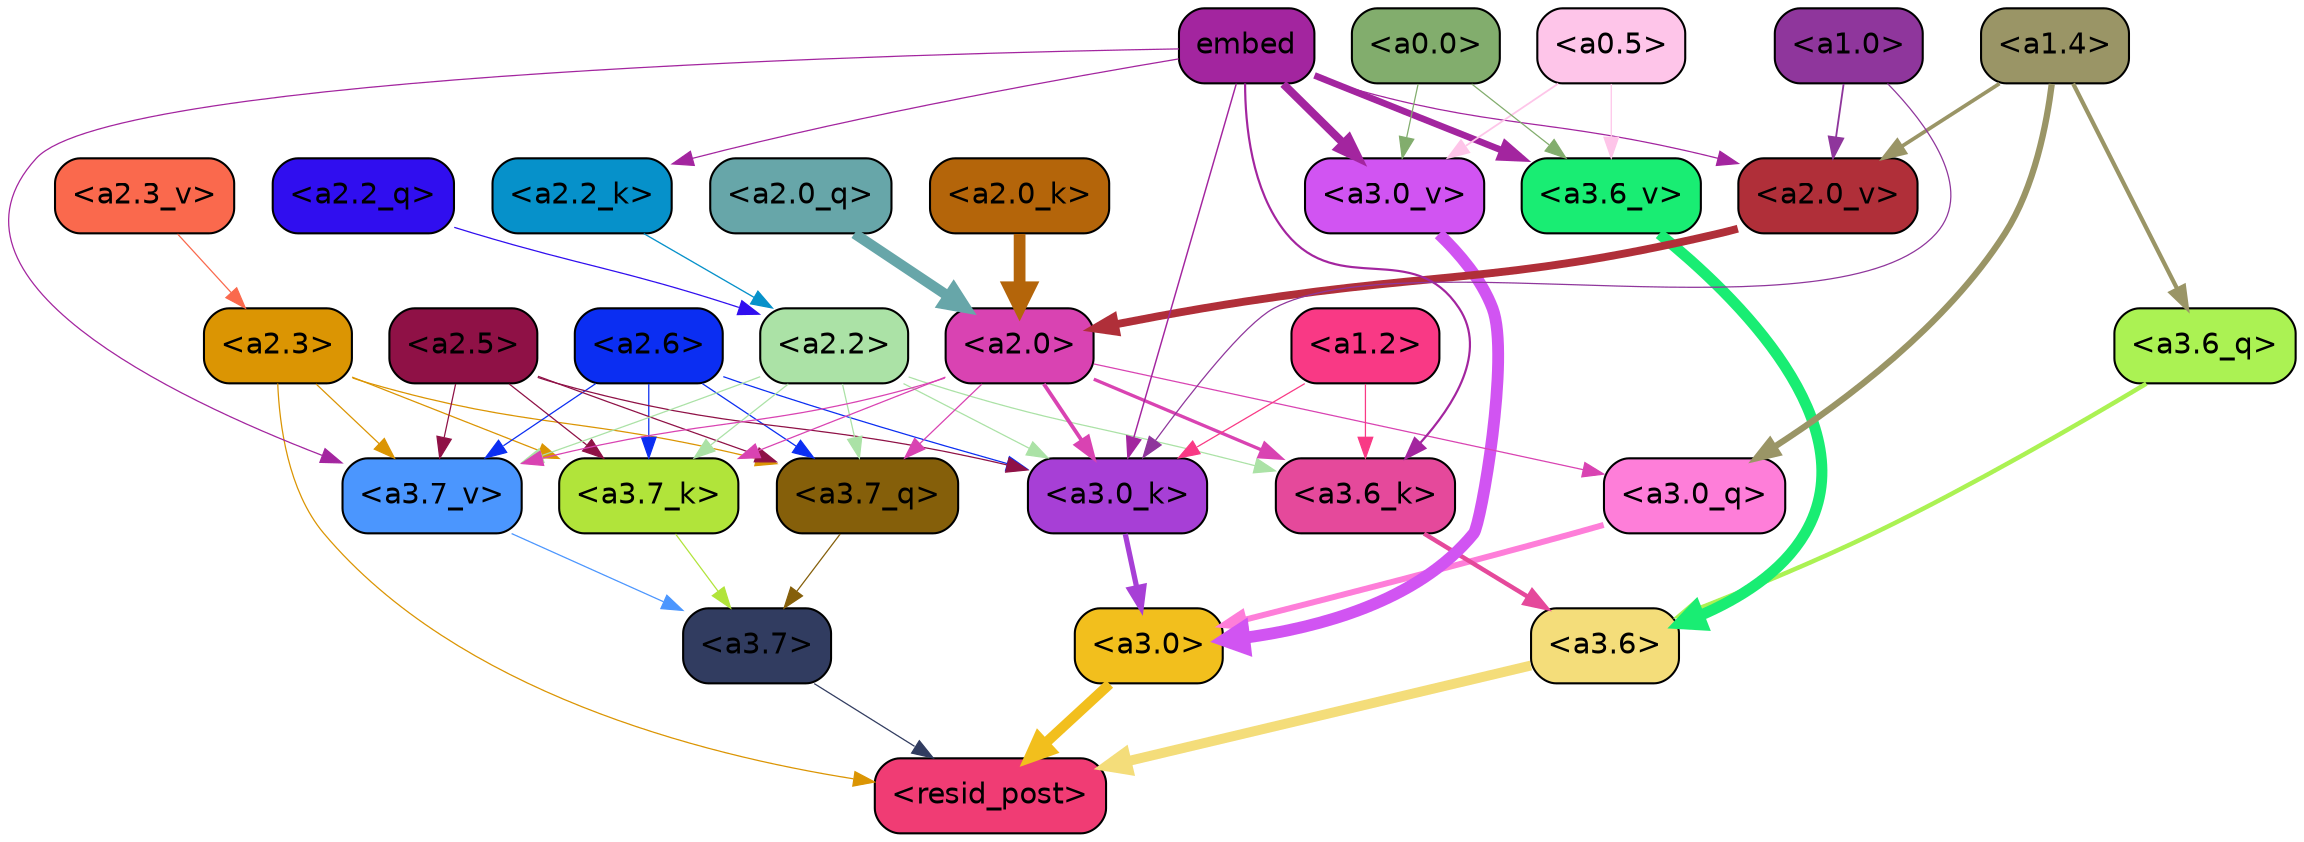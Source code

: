 strict digraph "" {
	graph [bgcolor=transparent,
		layout=dot,
		overlap=false,
		splines=true
	];
	"<a3.7>"	[color=black,
		fillcolor="#313c60",
		fontname=Helvetica,
		shape=box,
		style="filled, rounded"];
	"<resid_post>"	[color=black,
		fillcolor="#f03c74",
		fontname=Helvetica,
		shape=box,
		style="filled, rounded"];
	"<a3.7>" -> "<resid_post>"	[color="#313c60",
		penwidth=0.6];
	"<a3.6>"	[color=black,
		fillcolor="#f4dd7a",
		fontname=Helvetica,
		shape=box,
		style="filled, rounded"];
	"<a3.6>" -> "<resid_post>"	[color="#f4dd7a",
		penwidth=4.751592040061951];
	"<a3.0>"	[color=black,
		fillcolor="#f2bf1d",
		fontname=Helvetica,
		shape=box,
		style="filled, rounded"];
	"<a3.0>" -> "<resid_post>"	[color="#f2bf1d",
		penwidth=4.904066681861877];
	"<a2.3>"	[color=black,
		fillcolor="#db9503",
		fontname=Helvetica,
		shape=box,
		style="filled, rounded"];
	"<a2.3>" -> "<resid_post>"	[color="#db9503",
		penwidth=0.6];
	"<a3.7_q>"	[color=black,
		fillcolor="#855f0a",
		fontname=Helvetica,
		shape=box,
		style="filled, rounded"];
	"<a2.3>" -> "<a3.7_q>"	[color="#db9503",
		penwidth=0.6];
	"<a3.7_k>"	[color=black,
		fillcolor="#b1e43a",
		fontname=Helvetica,
		shape=box,
		style="filled, rounded"];
	"<a2.3>" -> "<a3.7_k>"	[color="#db9503",
		penwidth=0.6];
	"<a3.7_v>"	[color=black,
		fillcolor="#4b96fe",
		fontname=Helvetica,
		shape=box,
		style="filled, rounded"];
	"<a2.3>" -> "<a3.7_v>"	[color="#db9503",
		penwidth=0.6];
	"<a3.7_q>" -> "<a3.7>"	[color="#855f0a",
		penwidth=0.6];
	"<a3.6_q>"	[color=black,
		fillcolor="#abf253",
		fontname=Helvetica,
		shape=box,
		style="filled, rounded"];
	"<a3.6_q>" -> "<a3.6>"	[color="#abf253",
		penwidth=2.160832464694977];
	"<a3.0_q>"	[color=black,
		fillcolor="#fe7ed9",
		fontname=Helvetica,
		shape=box,
		style="filled, rounded"];
	"<a3.0_q>" -> "<a3.0>"	[color="#fe7ed9",
		penwidth=2.870753765106201];
	"<a3.7_k>" -> "<a3.7>"	[color="#b1e43a",
		penwidth=0.6];
	"<a3.6_k>"	[color=black,
		fillcolor="#e5499b",
		fontname=Helvetica,
		shape=box,
		style="filled, rounded"];
	"<a3.6_k>" -> "<a3.6>"	[color="#e5499b",
		penwidth=2.13908451795578];
	"<a3.0_k>"	[color=black,
		fillcolor="#a73fd6",
		fontname=Helvetica,
		shape=box,
		style="filled, rounded"];
	"<a3.0_k>" -> "<a3.0>"	[color="#a73fd6",
		penwidth=2.520303964614868];
	"<a3.7_v>" -> "<a3.7>"	[color="#4b96fe",
		penwidth=0.6];
	"<a3.6_v>"	[color=black,
		fillcolor="#19ed73",
		fontname=Helvetica,
		shape=box,
		style="filled, rounded"];
	"<a3.6_v>" -> "<a3.6>"	[color="#19ed73",
		penwidth=5.297133803367615];
	"<a3.0_v>"	[color=black,
		fillcolor="#d154f2",
		fontname=Helvetica,
		shape=box,
		style="filled, rounded"];
	"<a3.0_v>" -> "<a3.0>"	[color="#d154f2",
		penwidth=5.680712580680847];
	"<a2.6>"	[color=black,
		fillcolor="#0b2ef2",
		fontname=Helvetica,
		shape=box,
		style="filled, rounded"];
	"<a2.6>" -> "<a3.7_q>"	[color="#0b2ef2",
		penwidth=0.6];
	"<a2.6>" -> "<a3.7_k>"	[color="#0b2ef2",
		penwidth=0.6];
	"<a2.6>" -> "<a3.0_k>"	[color="#0b2ef2",
		penwidth=0.6];
	"<a2.6>" -> "<a3.7_v>"	[color="#0b2ef2",
		penwidth=0.6];
	"<a2.5>"	[color=black,
		fillcolor="#8f1146",
		fontname=Helvetica,
		shape=box,
		style="filled, rounded"];
	"<a2.5>" -> "<a3.7_q>"	[color="#8f1146",
		penwidth=0.6];
	"<a2.5>" -> "<a3.7_k>"	[color="#8f1146",
		penwidth=0.6];
	"<a2.5>" -> "<a3.0_k>"	[color="#8f1146",
		penwidth=0.6];
	"<a2.5>" -> "<a3.7_v>"	[color="#8f1146",
		penwidth=0.6];
	"<a2.2>"	[color=black,
		fillcolor="#abe2a6",
		fontname=Helvetica,
		shape=box,
		style="filled, rounded"];
	"<a2.2>" -> "<a3.7_q>"	[color="#abe2a6",
		penwidth=0.6];
	"<a2.2>" -> "<a3.7_k>"	[color="#abe2a6",
		penwidth=0.6];
	"<a2.2>" -> "<a3.6_k>"	[color="#abe2a6",
		penwidth=0.6];
	"<a2.2>" -> "<a3.0_k>"	[color="#abe2a6",
		penwidth=0.6];
	"<a2.2>" -> "<a3.7_v>"	[color="#abe2a6",
		penwidth=0.6];
	"<a2.0>"	[color=black,
		fillcolor="#d943b2",
		fontname=Helvetica,
		shape=box,
		style="filled, rounded"];
	"<a2.0>" -> "<a3.7_q>"	[color="#d943b2",
		penwidth=0.6];
	"<a2.0>" -> "<a3.0_q>"	[color="#d943b2",
		penwidth=0.6];
	"<a2.0>" -> "<a3.7_k>"	[color="#d943b2",
		penwidth=0.6];
	"<a2.0>" -> "<a3.6_k>"	[color="#d943b2",
		penwidth=1.5897698998451233];
	"<a2.0>" -> "<a3.0_k>"	[color="#d943b2",
		penwidth=1.8405593037605286];
	"<a2.0>" -> "<a3.7_v>"	[color="#d943b2",
		penwidth=0.6];
	"<a1.4>"	[color=black,
		fillcolor="#9a9566",
		fontname=Helvetica,
		shape=box,
		style="filled, rounded"];
	"<a1.4>" -> "<a3.6_q>"	[color="#9a9566",
		penwidth=2.0260728895664215];
	"<a1.4>" -> "<a3.0_q>"	[color="#9a9566",
		penwidth=3.0185627341270447];
	"<a2.0_v>"	[color=black,
		fillcolor="#b02f39",
		fontname=Helvetica,
		shape=box,
		style="filled, rounded"];
	"<a1.4>" -> "<a2.0_v>"	[color="#9a9566",
		penwidth=1.7970525026321411];
	"<a1.2>"	[color=black,
		fillcolor="#f93985",
		fontname=Helvetica,
		shape=box,
		style="filled, rounded"];
	"<a1.2>" -> "<a3.6_k>"	[color="#f93985",
		penwidth=0.6];
	"<a1.2>" -> "<a3.0_k>"	[color="#f93985",
		penwidth=0.6];
	embed	[color=black,
		fillcolor="#a3259f",
		fontname=Helvetica,
		shape=box,
		style="filled, rounded"];
	embed -> "<a3.6_k>"	[color="#a3259f",
		penwidth=1.046662151813507];
	embed -> "<a3.0_k>"	[color="#a3259f",
		penwidth=0.6995279788970947];
	embed -> "<a3.7_v>"	[color="#a3259f",
		penwidth=0.6];
	embed -> "<a3.6_v>"	[color="#a3259f",
		penwidth=3.1840110421180725];
	embed -> "<a3.0_v>"	[color="#a3259f",
		penwidth=3.9005755856633186];
	"<a2.2_k>"	[color=black,
		fillcolor="#0691ca",
		fontname=Helvetica,
		shape=box,
		style="filled, rounded"];
	embed -> "<a2.2_k>"	[color="#a3259f",
		penwidth=0.6];
	embed -> "<a2.0_v>"	[color="#a3259f",
		penwidth=0.6];
	"<a1.0>"	[color=black,
		fillcolor="#8f369c",
		fontname=Helvetica,
		shape=box,
		style="filled, rounded"];
	"<a1.0>" -> "<a3.0_k>"	[color="#8f369c",
		penwidth=0.6];
	"<a1.0>" -> "<a2.0_v>"	[color="#8f369c",
		penwidth=0.8836666345596313];
	"<a0.5>"	[color=black,
		fillcolor="#fec5e9",
		fontname=Helvetica,
		shape=box,
		style="filled, rounded"];
	"<a0.5>" -> "<a3.6_v>"	[color="#fec5e9",
		penwidth=0.6];
	"<a0.5>" -> "<a3.0_v>"	[color="#fec5e9",
		penwidth=0.8493617177009583];
	"<a0.0>"	[color=black,
		fillcolor="#82ad6d",
		fontname=Helvetica,
		shape=box,
		style="filled, rounded"];
	"<a0.0>" -> "<a3.6_v>"	[color="#82ad6d",
		penwidth=0.6];
	"<a0.0>" -> "<a3.0_v>"	[color="#82ad6d",
		penwidth=0.6];
	"<a2.2_q>"	[color=black,
		fillcolor="#300eef",
		fontname=Helvetica,
		shape=box,
		style="filled, rounded"];
	"<a2.2_q>" -> "<a2.2>"	[color="#300eef",
		penwidth=0.6];
	"<a2.0_q>"	[color=black,
		fillcolor="#67a6a9",
		fontname=Helvetica,
		shape=box,
		style="filled, rounded"];
	"<a2.0_q>" -> "<a2.0>"	[color="#67a6a9",
		penwidth=5.0040658712387085];
	"<a2.2_k>" -> "<a2.2>"	[color="#0691ca",
		penwidth=0.6304321400821209];
	"<a2.0_k>"	[color=black,
		fillcolor="#b4650a",
		fontname=Helvetica,
		shape=box,
		style="filled, rounded"];
	"<a2.0_k>" -> "<a2.0>"	[color="#b4650a",
		penwidth=5.6445024609565735];
	"<a2.3_v>"	[color=black,
		fillcolor="#fa694d",
		fontname=Helvetica,
		shape=box,
		style="filled, rounded"];
	"<a2.3_v>" -> "<a2.3>"	[color="#fa694d",
		penwidth=0.6];
	"<a2.0_v>" -> "<a2.0>"	[color="#b02f39",
		penwidth=3.781584322452545];
}

